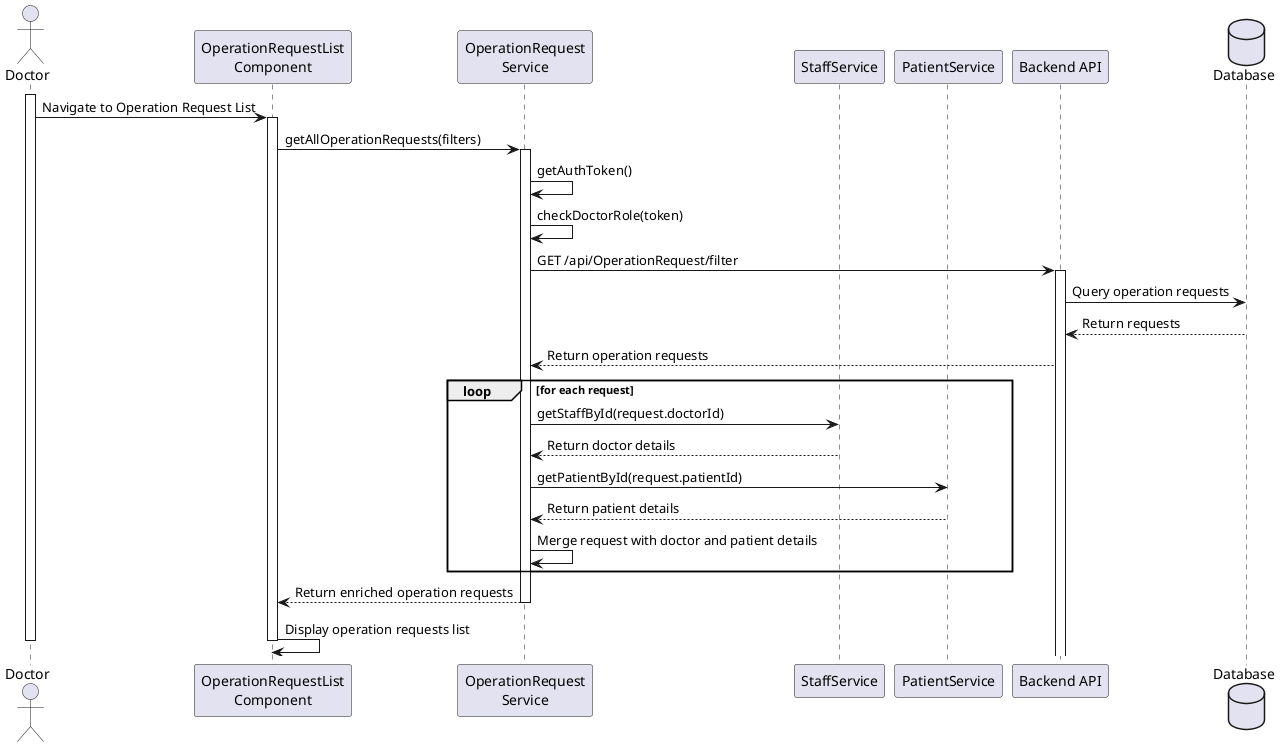 @startuml Operation Request List UI Sequence Diagram

actor Doctor
participant "OperationRequestList\nComponent" as UI
participant "OperationRequest\nService" as ORS
participant "StaffService" as SS
participant "PatientService" as PS
participant "Backend API" as API
database "Database" as DB

activate Doctor
Doctor -> UI: Navigate to Operation Request List
activate UI

UI -> ORS: getAllOperationRequests(filters)
activate ORS

ORS -> ORS: getAuthToken()
ORS -> ORS: checkDoctorRole(token)

ORS -> API: GET /api/OperationRequest/filter
activate API
API -> DB: Query operation requests
DB --> API: Return requests
API --> ORS: Return operation requests

loop for each request
    ORS -> SS: getStaffById(request.doctorId)
    SS --> ORS: Return doctor details
    
    ORS -> PS: getPatientById(request.patientId)
    PS --> ORS: Return patient details
    
    ORS -> ORS: Merge request with doctor and patient details
end

ORS --> UI: Return enriched operation requests
deactivate ORS

UI -> UI: Display operation requests list



deactivate UI
deactivate Doctor

@enduml
